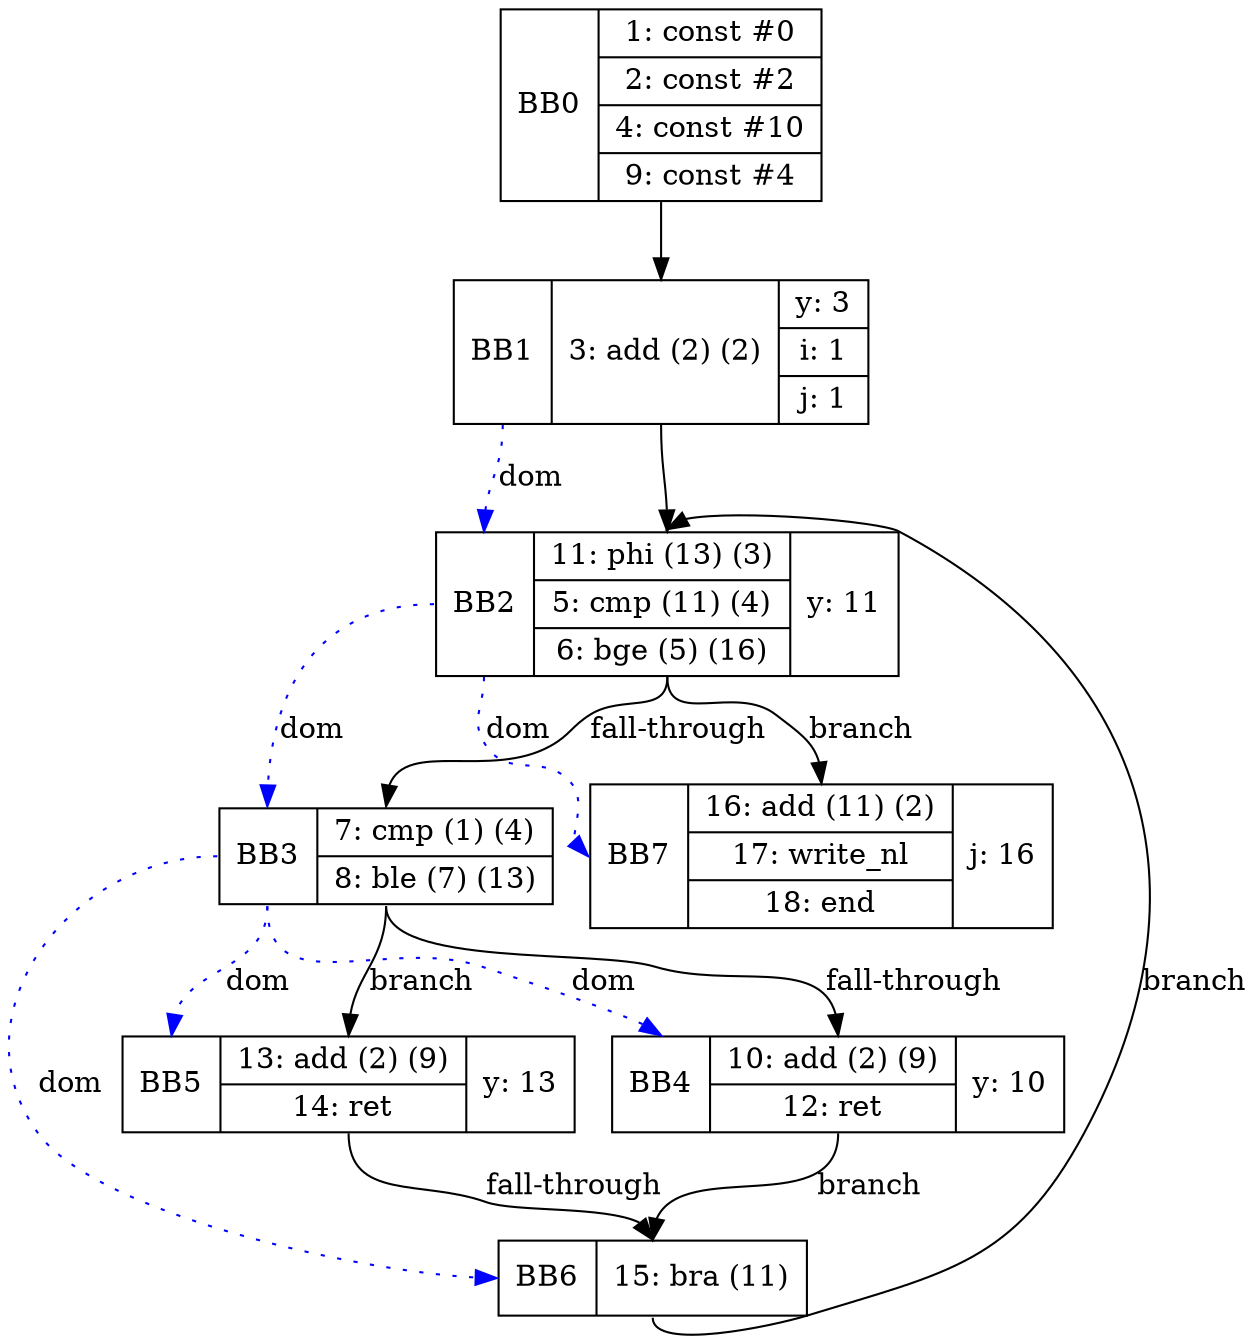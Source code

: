 digraph G {
bb0 [shape=record, label="<b>BB0 | {1: const #0|2: const #2|4: const #10|9: const #4}"];
bb1 [shape=record, label="<b>BB1 | {3: add (2) (2)}| {y: 3 | i: 1 | j: 1}"];
bb2 [shape=record, label="<b>BB2 | {11: phi (13) (3)|5: cmp (11) (4)|6: bge (5) (16)}| {y: 11}"];
bb3 [shape=record, label="<b>BB3 | {7: cmp (1) (4)|8: ble (7) (13)}"];
bb4 [shape=record, label="<b>BB4 | {10: add (2) (9)|12: ret}| {y: 10}"];
bb5 [shape=record, label="<b>BB5 | {13: add (2) (9)|14: ret}| {y: 13}"];
bb6 [shape=record, label="<b>BB6 | {15: bra (11)}"];
bb7 [shape=record, label="<b>BB7 | {16: add (11) (2)|17: write_nl|18: end}| {j: 16}"];
bb0:s -> bb1:n ;
bb1:s -> bb2:n ;
bb6:s -> bb2:n [label="branch"];
bb2:s -> bb3:n [label="fall-through"];
bb3:s -> bb4:n [label="fall-through"];
bb3:s -> bb5:n [label="branch"];
bb4:s -> bb6:n [label="branch"];
bb5:s -> bb6:n [label="fall-through"];
bb2:s -> bb7:n [label="branch"];
bb1:b -> bb2:b [color=blue, style=dotted, label="dom"];
bb2:b -> bb3:b [color=blue, style=dotted, label="dom"];
bb3:b -> bb4:b [color=blue, style=dotted, label="dom"];
bb3:b -> bb5:b [color=blue, style=dotted, label="dom"];
bb3:b -> bb6:b [color=blue, style=dotted, label="dom"];
bb2:b -> bb7:b [color=blue, style=dotted, label="dom"];
}